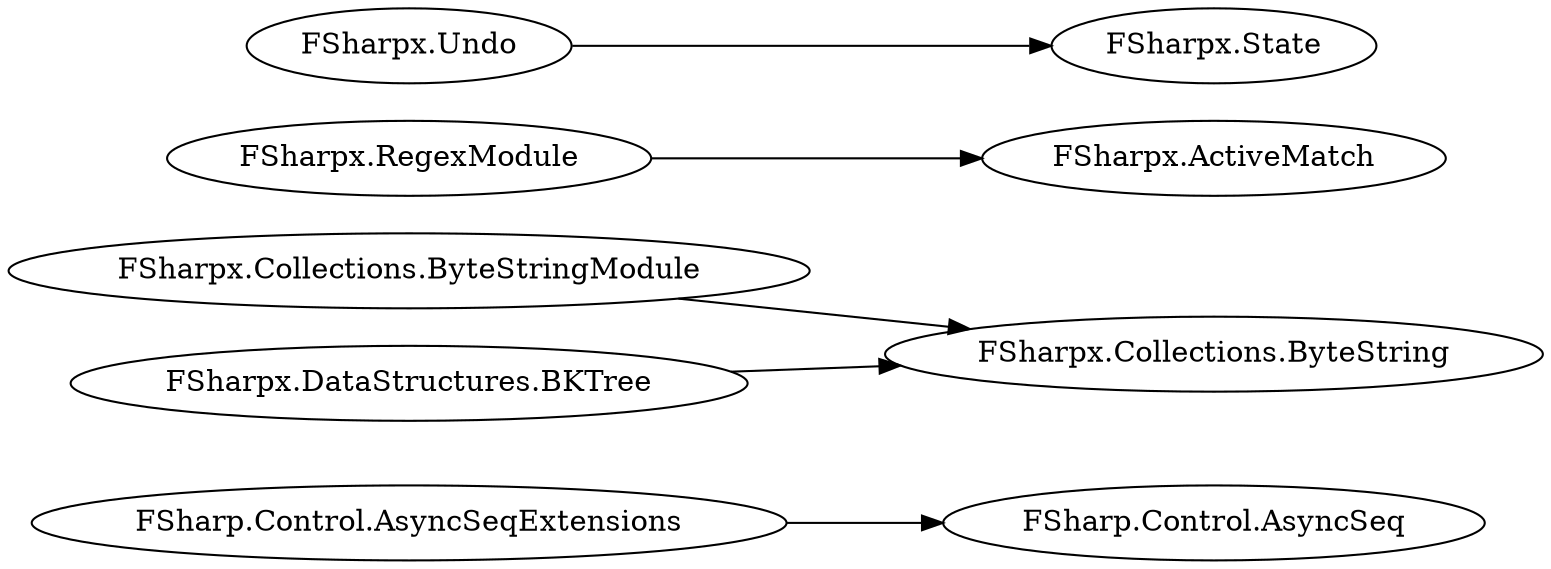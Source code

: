 digraph G {
    page="40,60"; 
    ratio=auto;
    rankdir=LR;
    fontsize=10;
   "FSharp.Control.AsyncSeqExtensions" -> { rank=none; "FSharp.Control.AsyncSeq" }
   "FSharpx.Collections.ByteStringModule" -> { rank=none; "FSharpx.Collections.ByteString" }
   "FSharpx.DataStructures.BKTree" -> { rank=none; "FSharpx.Collections.ByteString" }
   "FSharpx.RegexModule" -> { rank=none; "FSharpx.ActiveMatch" }
   "FSharpx.Undo" -> { rank=none; "FSharpx.State" }
   }
